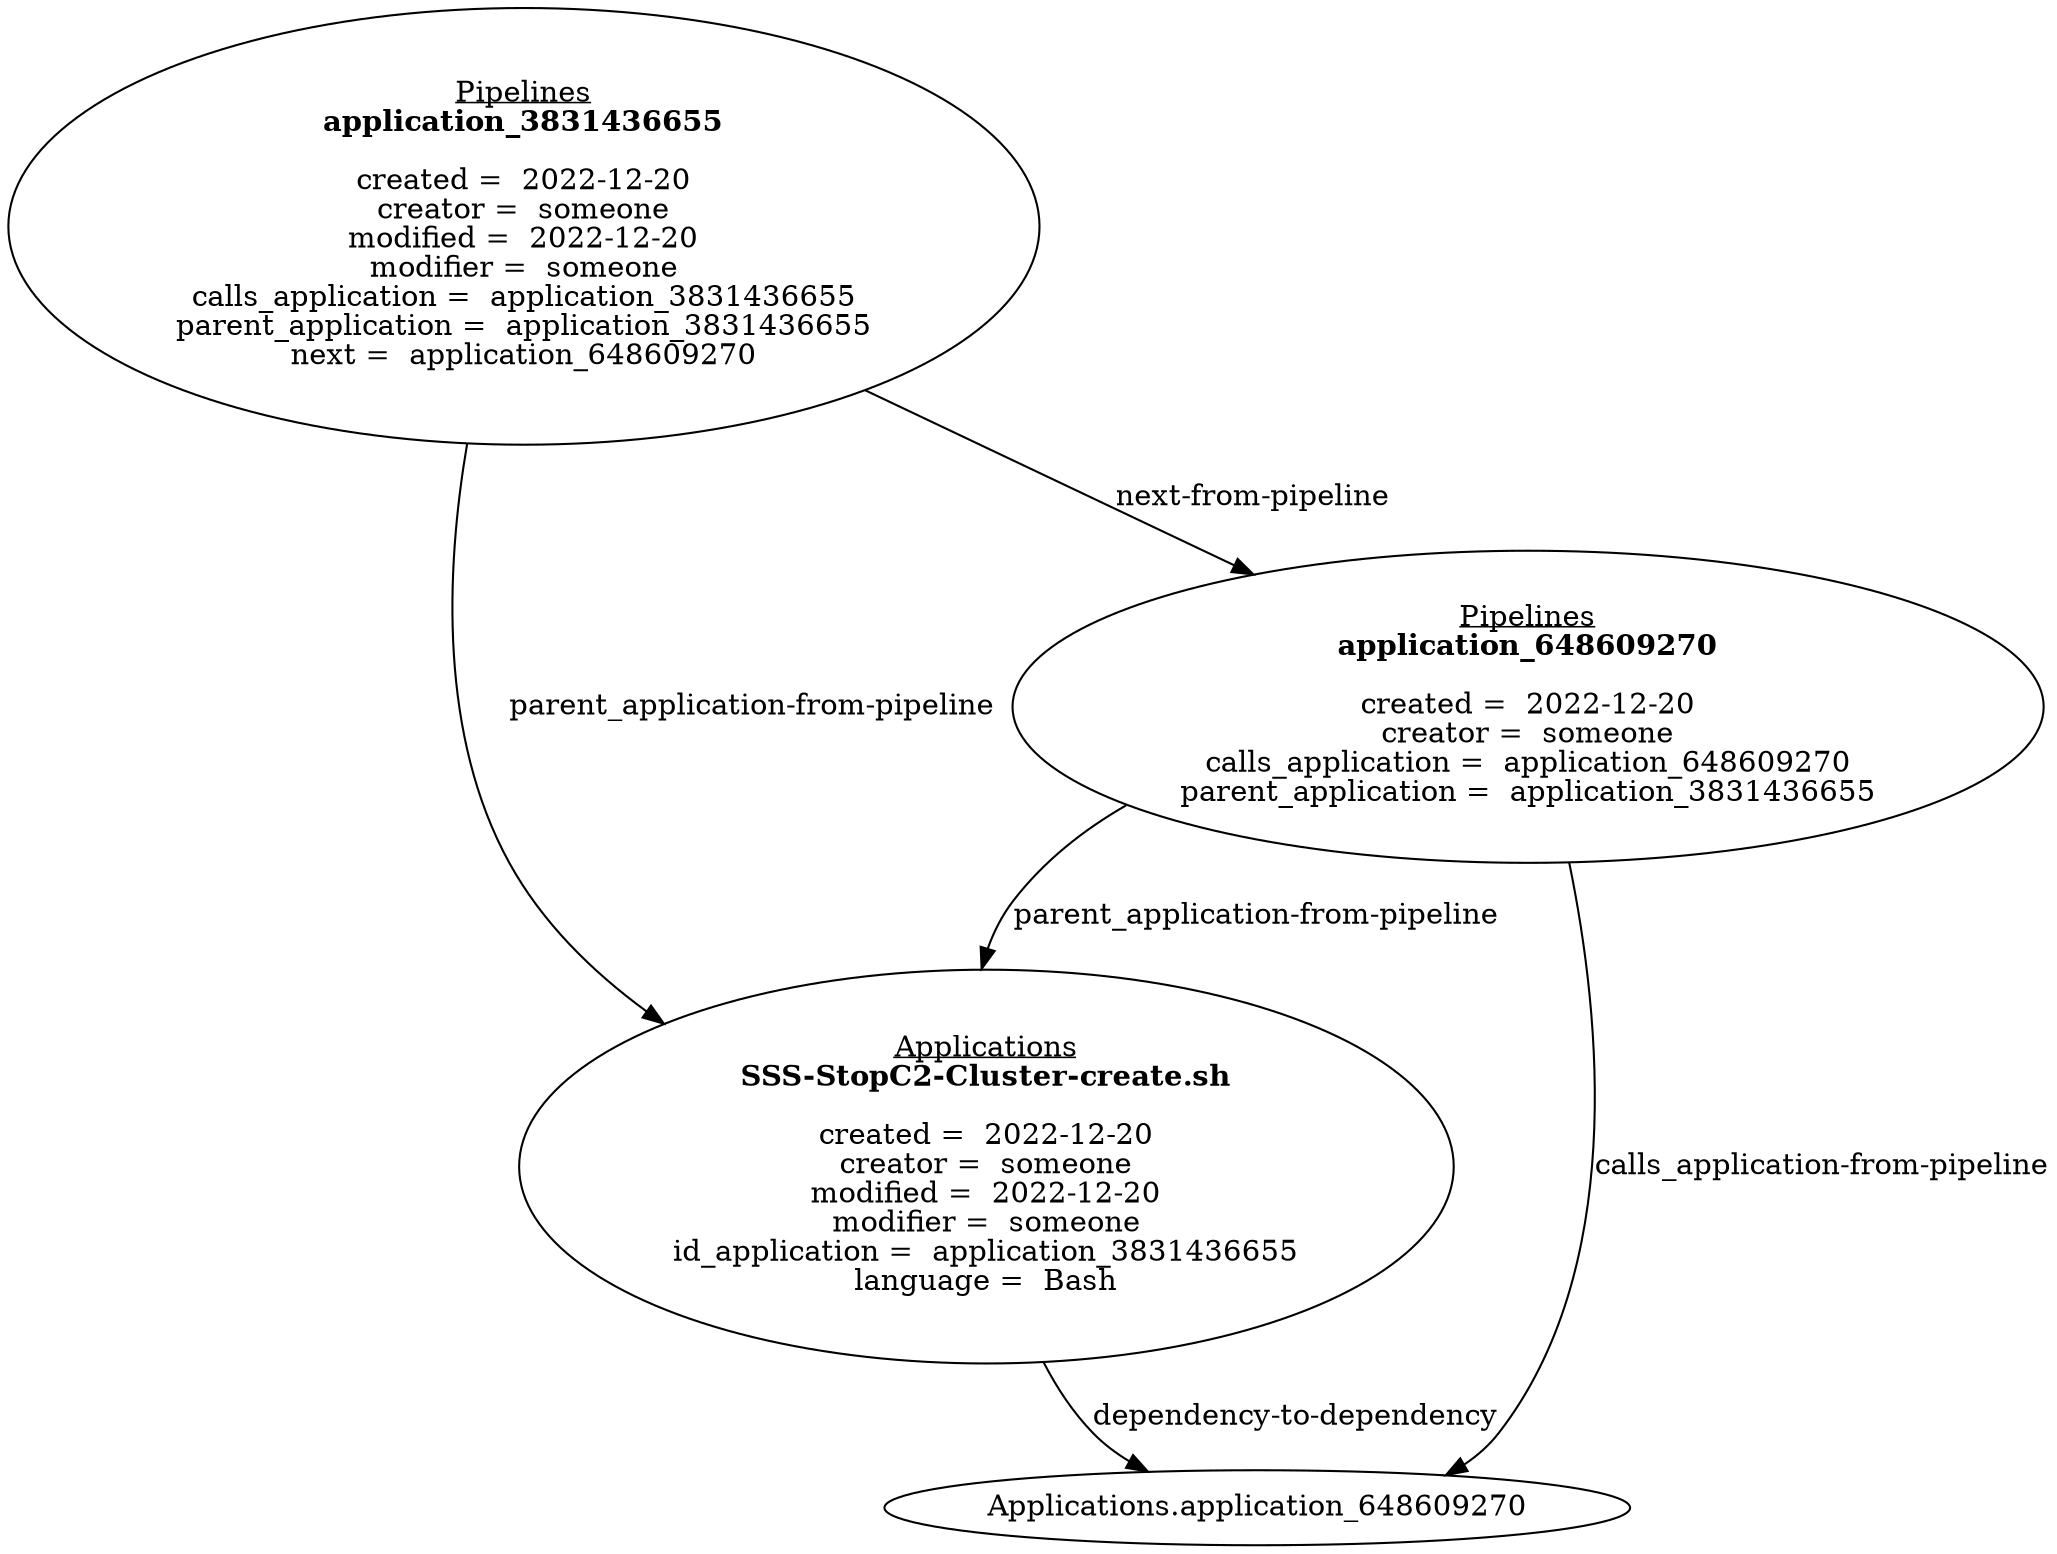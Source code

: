 digraph {
	margin=0 ratio=fill
	"Applications.application_3831436655" [label=<<U>Applications</U><BR/><B>SSS-StopC2-Cluster-create.sh</B><BR/><BR/>created =  2022-12-20<BR/>creator =  someone<BR/>modified =  2022-12-20<BR/>modifier =  someone<BR/>id_application =  application_3831436655<BR/>language =  Bash>]
	"Pipelines.application_648609270" [label=<<U>Pipelines</U><BR/><B>application_648609270</B><BR/><BR/>created =  2022-12-20<BR/>creator =  someone<BR/>calls_application =  application_648609270<BR/>parent_application =  application_3831436655>]
	"Pipelines.application_3831436655" [label=<<U>Pipelines</U><BR/><B>application_3831436655</B><BR/><BR/>created =  2022-12-20<BR/>creator =  someone<BR/>modified =  2022-12-20<BR/>modifier =  someone<BR/>calls_application =  application_3831436655<BR/>parent_application =  application_3831436655<BR/>next =  application_648609270>]
"Applications.application_3831436655" -> "Applications.application_648609270" [label="dependency-to-dependency"]
	"Pipelines.application_648609270" -> "Applications.application_648609270" [label="calls_application-from-pipeline"]
	"Pipelines.application_3831436655" -> "Applications.application_3831436655" [label="parent_application-from-pipeline"]
	"Pipelines.application_648609270" -> "Applications.application_3831436655" [label="parent_application-from-pipeline"]
	"Pipelines.application_3831436655" -> "Pipelines.application_648609270" [label="next-from-pipeline"]
}
